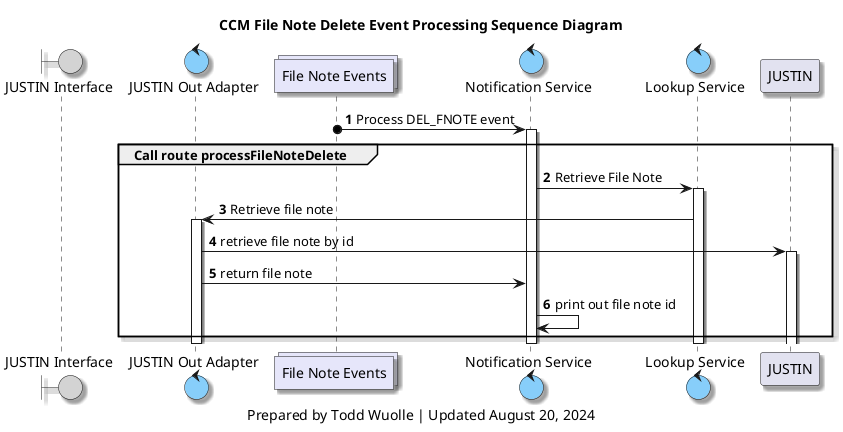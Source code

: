 @startuml
'hide footbox

skinparam Shadowing true
skinparam CollectionsBackgroundColor Lavender
skinparam ControlBackgroundColor LightSkyBlue
skinparam BoundaryBackgroundColor LightGrey

/' 
Available colours
https://plantuml-documentation.readthedocs.io/en/latest/formatting/color-names.html
'/

boundary j_interface as "JUSTIN Interface"
control j_adapter as "JUSTIN Out Adapter"
collections inferred_file_note_topic as "File Note Events"
control notification_service as "Notification Service"
control lookup_service as "Lookup Service"

title
CCM File Note Delete Event Processing Sequence Diagram
end title

autonumber

inferred_file_note_topic o-> notification_service : Process DEL_FNOTE event
activate notification_service

group Call route processFileNoteDelete
notification_service -> lookup_service : Retrieve File Note
activate lookup_service

lookup_service -> j_adapter : Retrieve file note
activate j_adapter

j_adapter -> JUSTIN : retrieve file note by id
activate JUSTIN
j_adapter->notification_service : return file note

notification_service-> notification_service : print out file note id
end group


deactivate notification_service
deactivate lookup_service
deactivate j_adapter
deactivate j_interface

caption
Prepared by Todd Wuolle | Updated August 20, 2024
end caption
@enduml